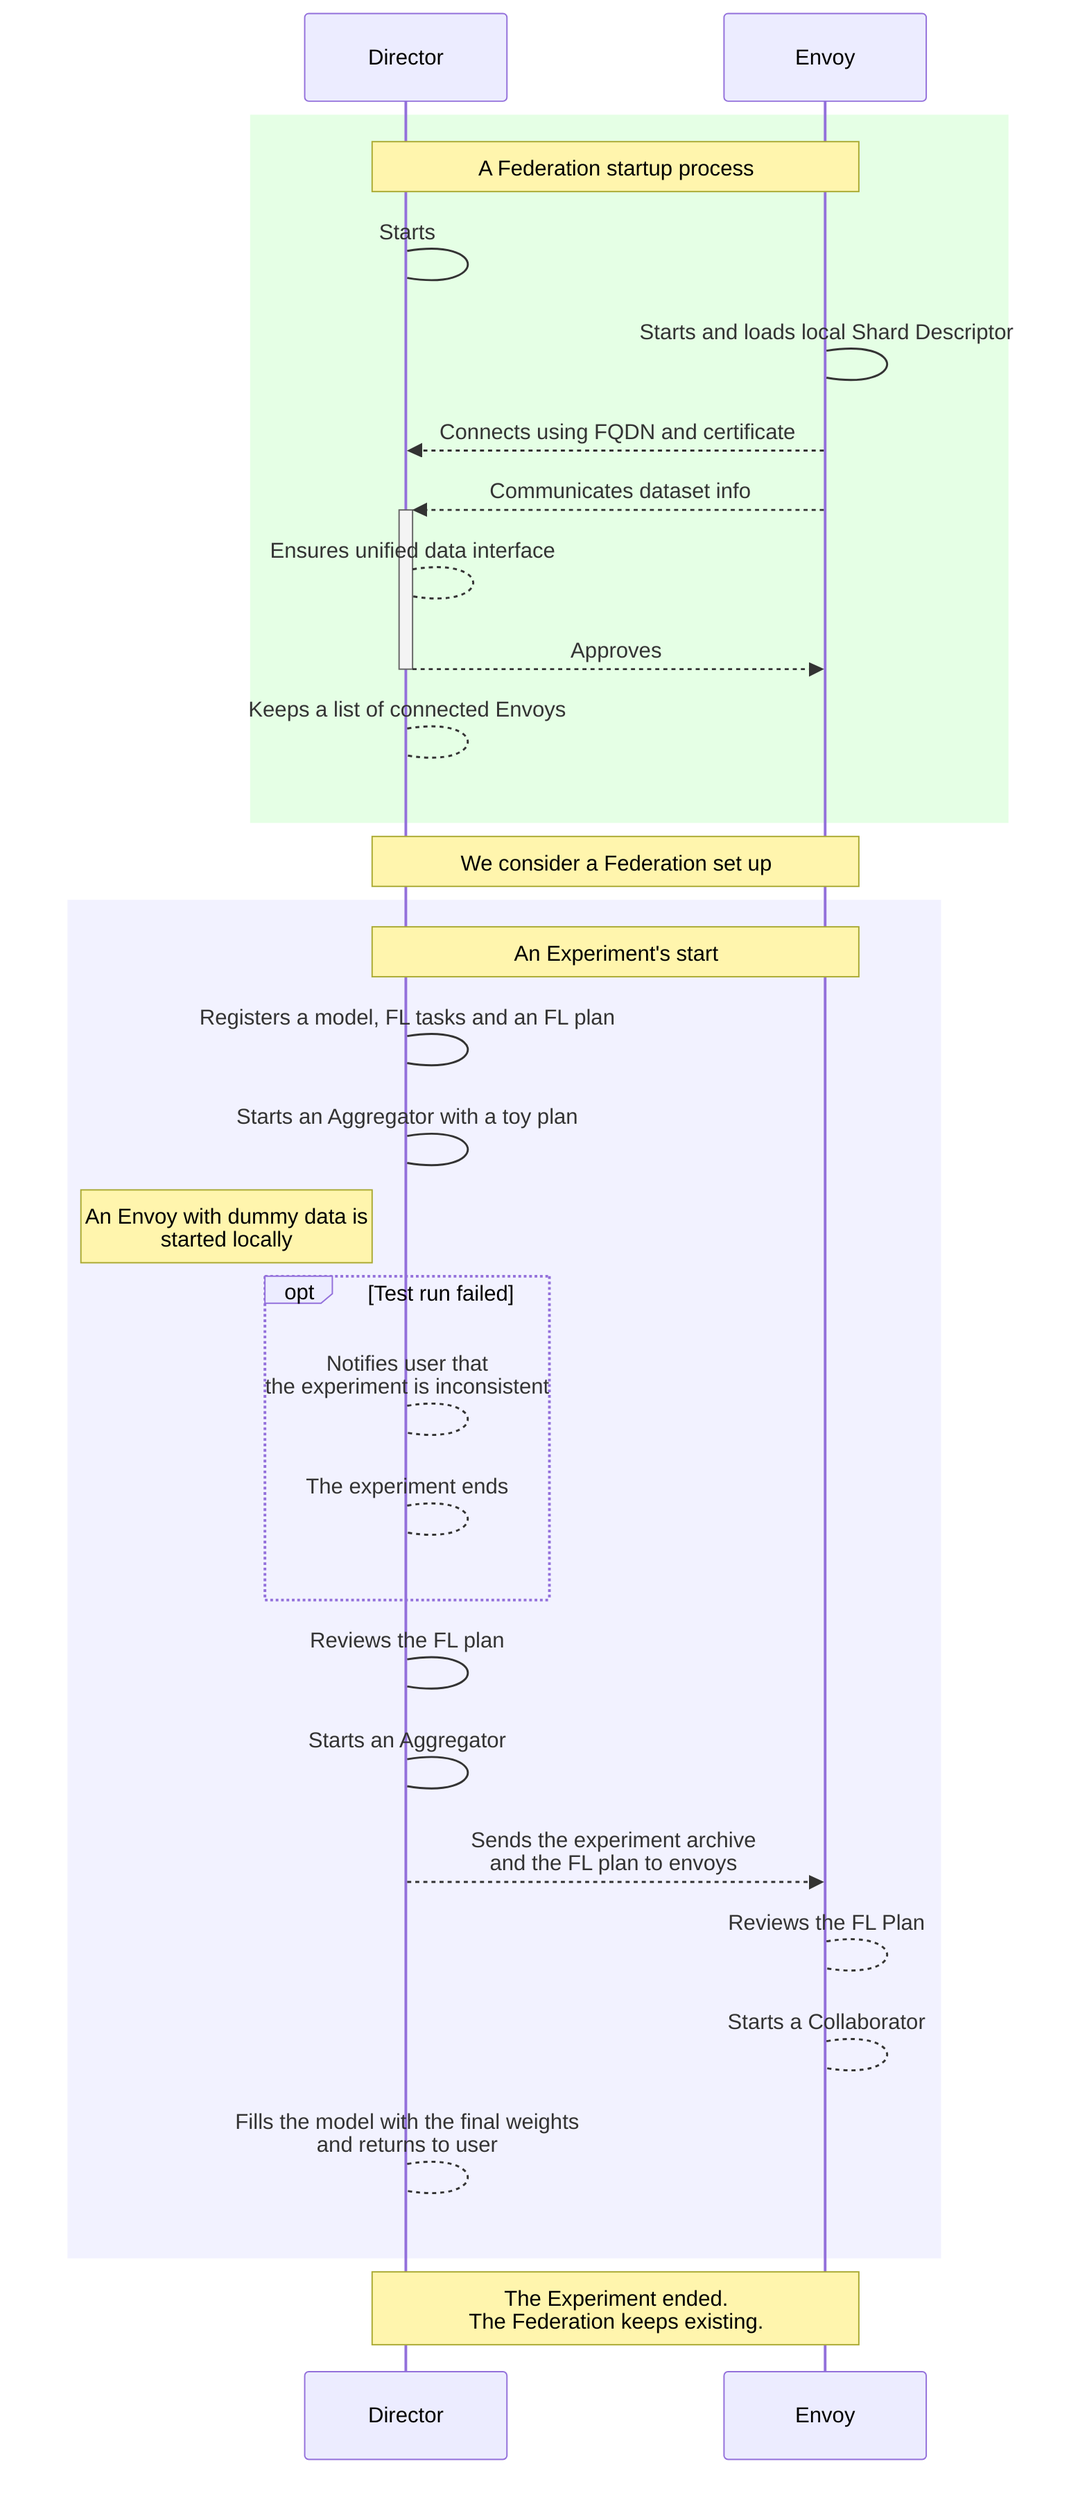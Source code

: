 sequenceDiagram
    participant D as Director
    participant E as Envoy
    rect rgb(0, 255, 0,.1)
        Note over D,E: A Federation startup process
        D->D: Starts
        E->E: Starts and loads local Shard Descriptor
        E-->>D: Connects using FQDN and certificate
        E-->>+D: Communicates dataset info
        D-->D: Ensures unified data interface
        D-->>-E: Approves
        D-->D: Keeps a list of connected Envoys
        
    end
    Note over D,E: We consider a Federation set up
    rect rgb(0, 0, 255,.05)
        Note over D,E: An Experiment's start
        D->D: Registers a model, FL tasks and an FL plan
        D->D:Starts an Aggregator with a toy plan
        Note left of D: An Envoy with dummy data is <br>started locally
        opt Test run failed
            D-->D: Notifies user that <br>the experiment is inconsistent
            D-->D: The experiment ends
        end
        D->D: Reviews the FL plan
        D->D: Starts an Aggregator
        D-->>E: Sends the experiment archive <br>and the FL plan to envoys
        E-->E: Reviews the FL Plan
        E-->E: Starts a Collaborator
        D-->D: Fills the model with the final weights <br>and returns to user
    end
    Note over D,E: The Experiment ended. <br> The Federation keeps existing.
